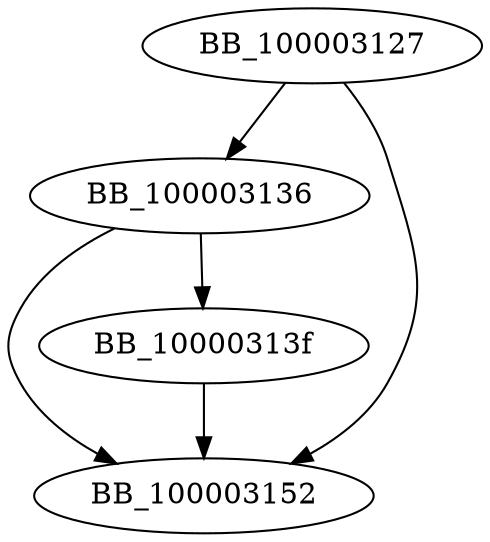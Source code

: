 DiGraph __ZL13read_callbackPvmmS_{
BB_100003127->BB_100003136
BB_100003127->BB_100003152
BB_100003136->BB_10000313f
BB_100003136->BB_100003152
BB_10000313f->BB_100003152
}
